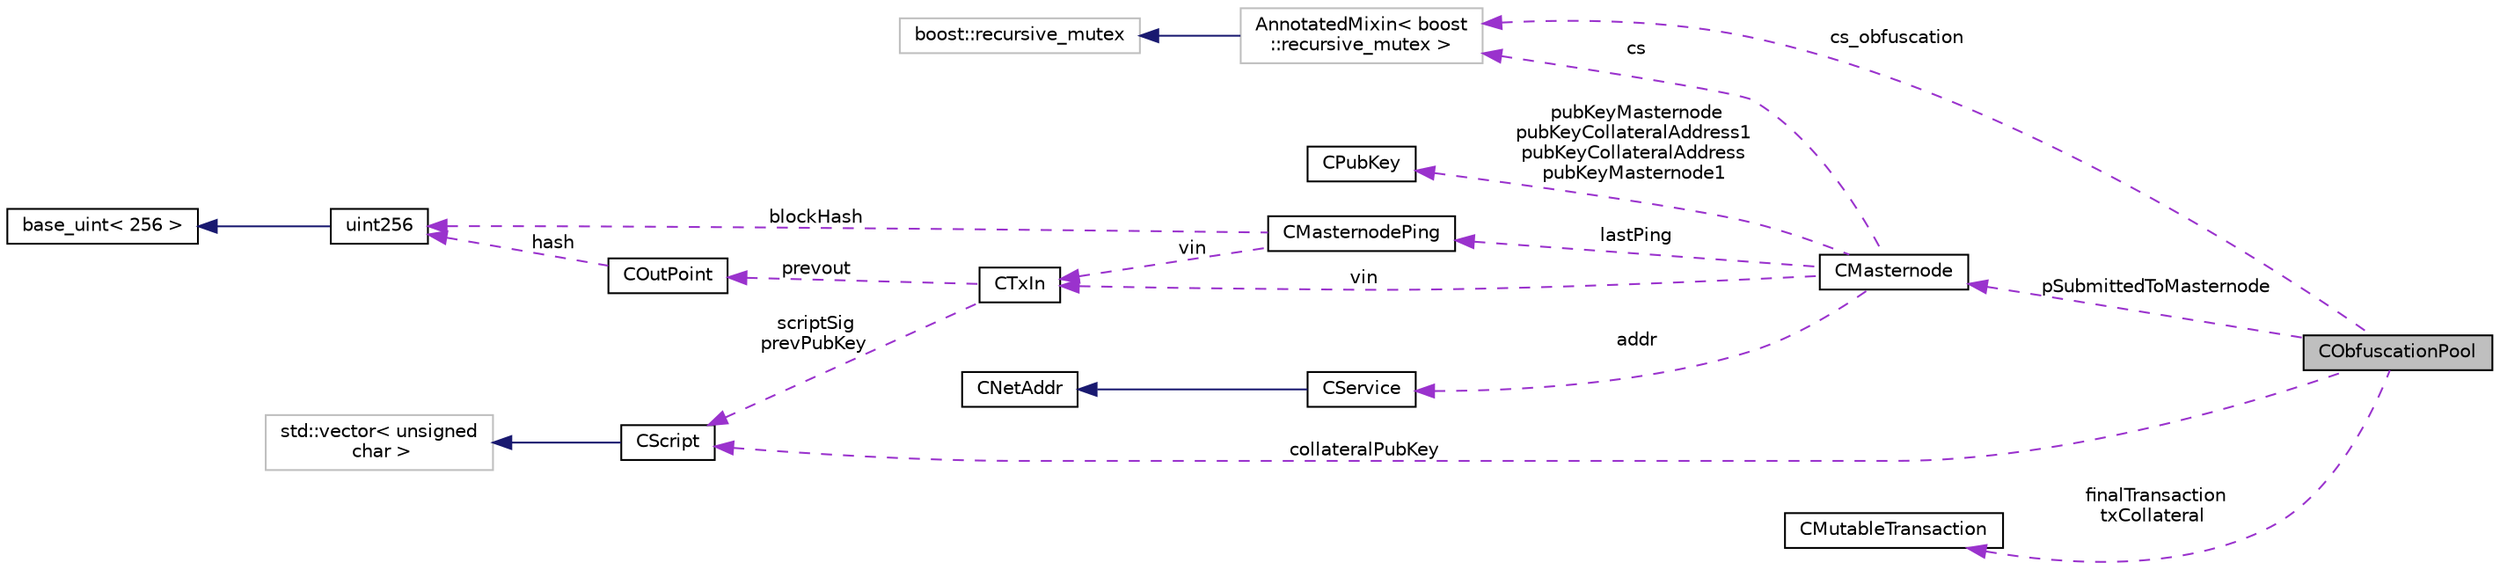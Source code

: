 digraph "CObfuscationPool"
{
  edge [fontname="Helvetica",fontsize="10",labelfontname="Helvetica",labelfontsize="10"];
  node [fontname="Helvetica",fontsize="10",shape=record];
  rankdir="LR";
  Node1 [label="CObfuscationPool",height=0.2,width=0.4,color="black", fillcolor="grey75", style="filled", fontcolor="black"];
  Node2 -> Node1 [dir="back",color="darkorchid3",fontsize="10",style="dashed",label=" collateralPubKey" ,fontname="Helvetica"];
  Node2 [label="CScript",height=0.2,width=0.4,color="black", fillcolor="white", style="filled",URL="$class_c_script.html",tooltip="Serialized script, used inside transaction inputs and outputs. "];
  Node3 -> Node2 [dir="back",color="midnightblue",fontsize="10",style="solid",fontname="Helvetica"];
  Node3 [label="std::vector\< unsigned\l char \>",height=0.2,width=0.4,color="grey75", fillcolor="white", style="filled"];
  Node4 -> Node1 [dir="back",color="darkorchid3",fontsize="10",style="dashed",label=" cs_obfuscation" ,fontname="Helvetica"];
  Node4 [label="AnnotatedMixin\< boost\l::recursive_mutex \>",height=0.2,width=0.4,color="grey75", fillcolor="white", style="filled"];
  Node5 -> Node4 [dir="back",color="midnightblue",fontsize="10",style="solid",fontname="Helvetica"];
  Node5 [label="boost::recursive_mutex",height=0.2,width=0.4,color="grey75", fillcolor="white", style="filled"];
  Node6 -> Node1 [dir="back",color="darkorchid3",fontsize="10",style="dashed",label=" pSubmittedToMasternode" ,fontname="Helvetica"];
  Node6 [label="CMasternode",height=0.2,width=0.4,color="black", fillcolor="white", style="filled",URL="$class_c_masternode.html"];
  Node7 -> Node6 [dir="back",color="darkorchid3",fontsize="10",style="dashed",label=" vin" ,fontname="Helvetica"];
  Node7 [label="CTxIn",height=0.2,width=0.4,color="black", fillcolor="white", style="filled",URL="$class_c_tx_in.html",tooltip="An input of a transaction. "];
  Node2 -> Node7 [dir="back",color="darkorchid3",fontsize="10",style="dashed",label=" scriptSig\nprevPubKey" ,fontname="Helvetica"];
  Node8 -> Node7 [dir="back",color="darkorchid3",fontsize="10",style="dashed",label=" prevout" ,fontname="Helvetica"];
  Node8 [label="COutPoint",height=0.2,width=0.4,color="black", fillcolor="white", style="filled",URL="$class_c_out_point.html",tooltip="An outpoint - a combination of a transaction hash and an index n into its vout. "];
  Node9 -> Node8 [dir="back",color="darkorchid3",fontsize="10",style="dashed",label=" hash" ,fontname="Helvetica"];
  Node9 [label="uint256",height=0.2,width=0.4,color="black", fillcolor="white", style="filled",URL="$classuint256.html",tooltip="256-bit unsigned big integer. "];
  Node10 -> Node9 [dir="back",color="midnightblue",fontsize="10",style="solid",fontname="Helvetica"];
  Node10 [label="base_uint\< 256 \>",height=0.2,width=0.4,color="black", fillcolor="white", style="filled",URL="$classbase__uint.html"];
  Node11 -> Node6 [dir="back",color="darkorchid3",fontsize="10",style="dashed",label=" pubKeyMasternode\npubKeyCollateralAddress1\npubKeyCollateralAddress\npubKeyMasternode1" ,fontname="Helvetica"];
  Node11 [label="CPubKey",height=0.2,width=0.4,color="black", fillcolor="white", style="filled",URL="$class_c_pub_key.html",tooltip="An encapsulated public key. "];
  Node4 -> Node6 [dir="back",color="darkorchid3",fontsize="10",style="dashed",label=" cs" ,fontname="Helvetica"];
  Node12 -> Node6 [dir="back",color="darkorchid3",fontsize="10",style="dashed",label=" lastPing" ,fontname="Helvetica"];
  Node12 [label="CMasternodePing",height=0.2,width=0.4,color="black", fillcolor="white", style="filled",URL="$class_c_masternode_ping.html"];
  Node7 -> Node12 [dir="back",color="darkorchid3",fontsize="10",style="dashed",label=" vin" ,fontname="Helvetica"];
  Node9 -> Node12 [dir="back",color="darkorchid3",fontsize="10",style="dashed",label=" blockHash" ,fontname="Helvetica"];
  Node13 -> Node6 [dir="back",color="darkorchid3",fontsize="10",style="dashed",label=" addr" ,fontname="Helvetica"];
  Node13 [label="CService",height=0.2,width=0.4,color="black", fillcolor="white", style="filled",URL="$class_c_service.html",tooltip="A combination of a network address (CNetAddr) and a (TCP) port. "];
  Node14 -> Node13 [dir="back",color="midnightblue",fontsize="10",style="solid",fontname="Helvetica"];
  Node14 [label="CNetAddr",height=0.2,width=0.4,color="black", fillcolor="white", style="filled",URL="$class_c_net_addr.html",tooltip="IP address (IPv6, or IPv4 using mapped IPv6 range (::FFFF:0:0/96)) "];
  Node15 -> Node1 [dir="back",color="darkorchid3",fontsize="10",style="dashed",label=" finalTransaction\ntxCollateral" ,fontname="Helvetica"];
  Node15 [label="CMutableTransaction",height=0.2,width=0.4,color="black", fillcolor="white", style="filled",URL="$struct_c_mutable_transaction.html",tooltip="A mutable version of CTransaction. "];
}
